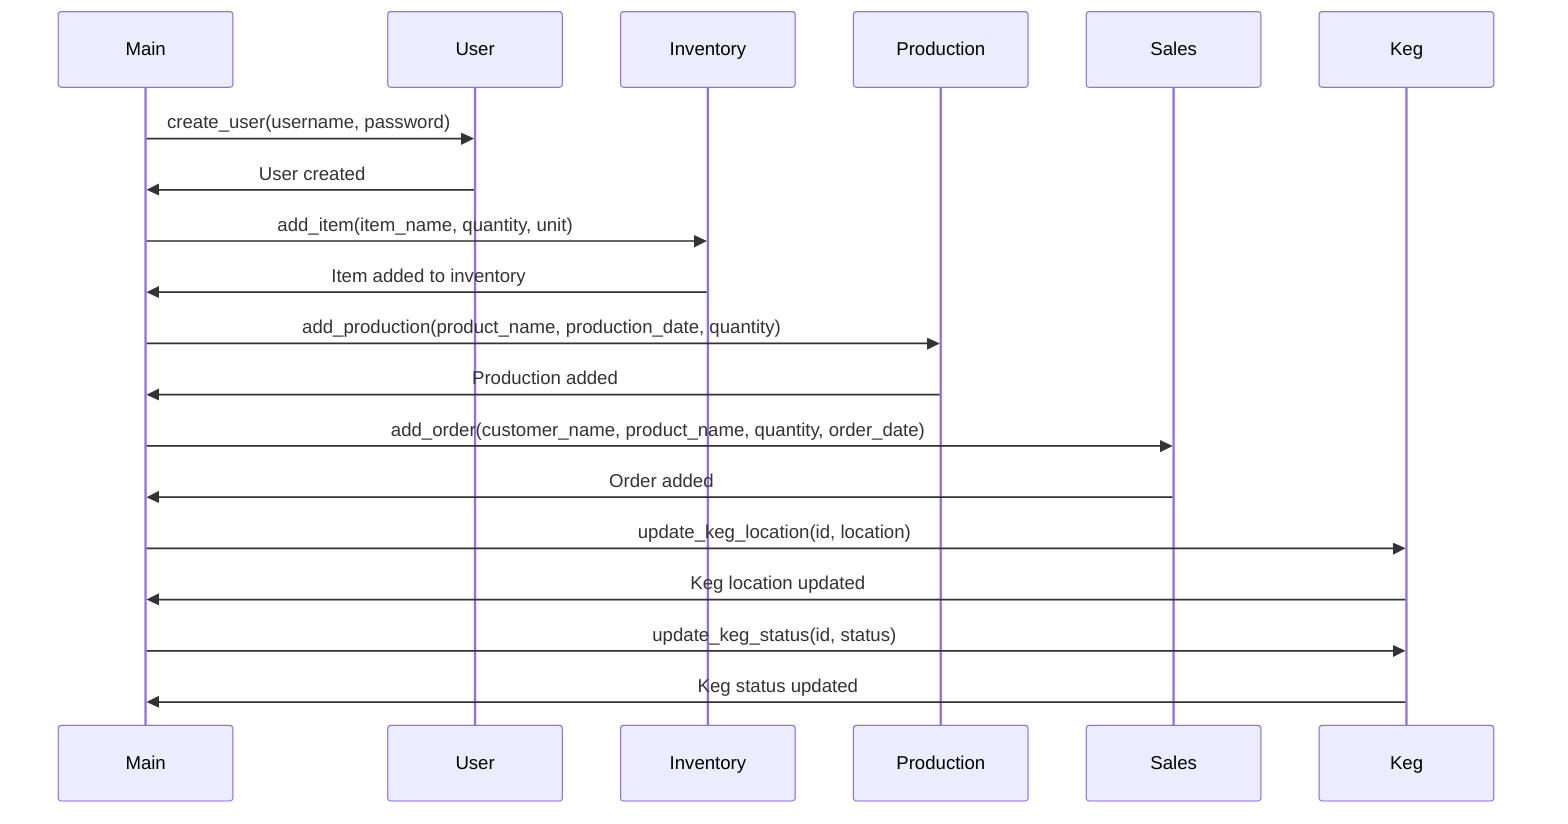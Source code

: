 sequenceDiagram
    participant M as Main
    participant U as User
    participant I as Inventory
    participant P as Production
    participant S as Sales
    participant K as Keg
    M->>U: create_user(username, password)
    U->>M: User created
    M->>I: add_item(item_name, quantity, unit)
    I->>M: Item added to inventory
    M->>P: add_production(product_name, production_date, quantity)
    P->>M: Production added
    M->>S: add_order(customer_name, product_name, quantity, order_date)
    S->>M: Order added
    M->>K: update_keg_location(id, location)
    K->>M: Keg location updated
    M->>K: update_keg_status(id, status)
    K->>M: Keg status updated